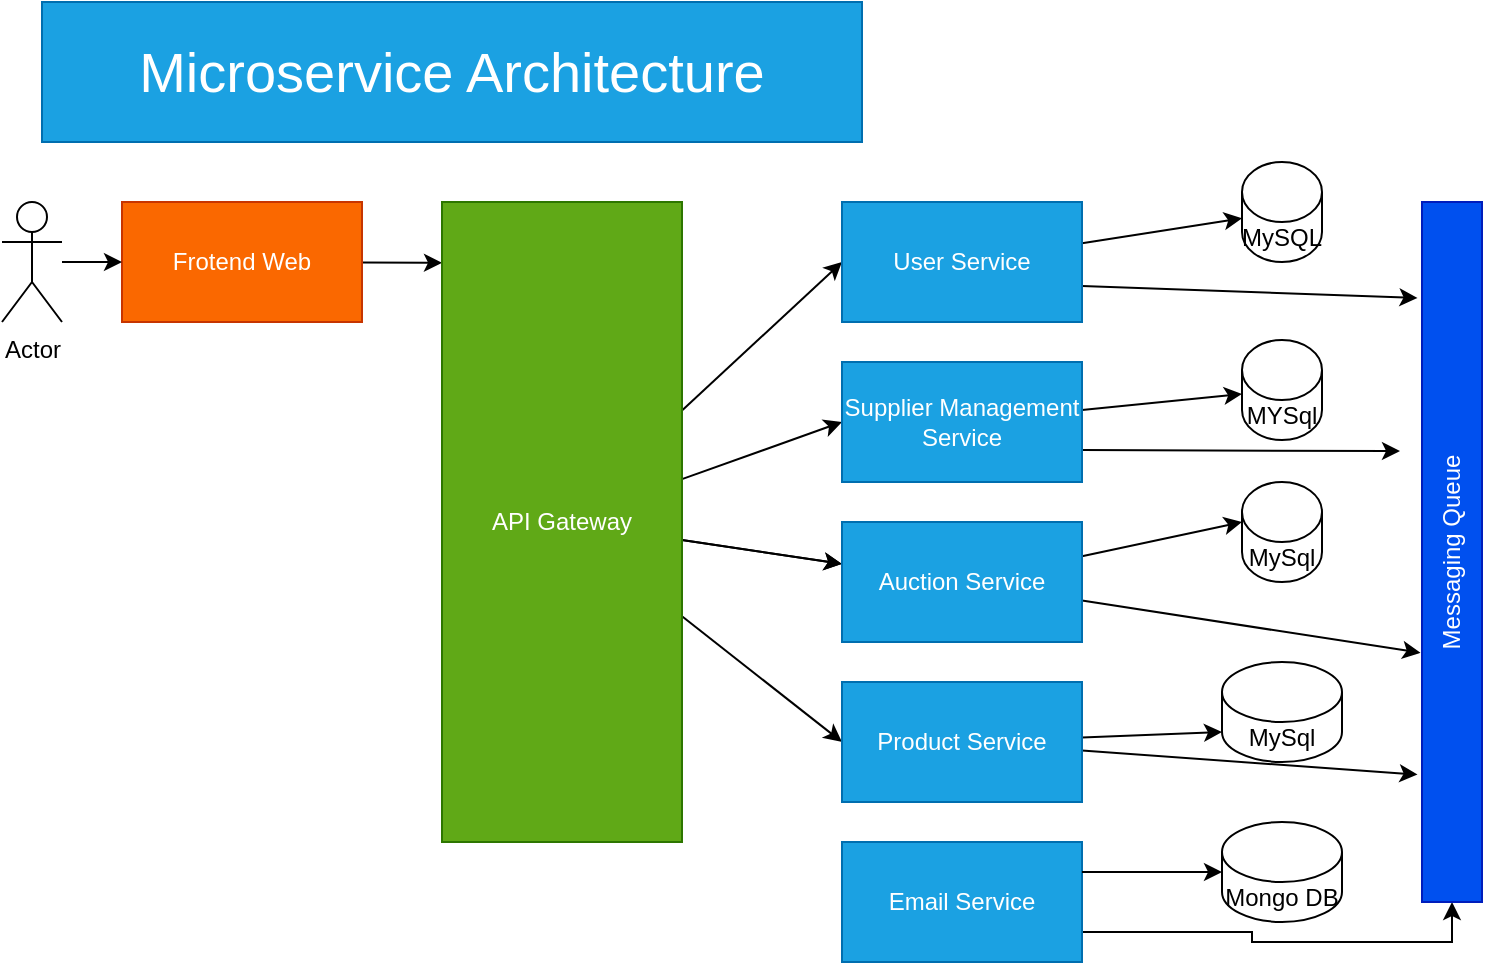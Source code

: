 <mxfile version="13.9.7" type="github" pages="6"><diagram id="HZV57J_yAa1232f1eIMA" name="Page-3"><mxGraphModel dx="1422" dy="697" grid="1" gridSize="10" guides="1" tooltips="1" connect="1" arrows="1" fold="1" page="1" pageScale="1" pageWidth="827" pageHeight="1169" math="0" shadow="0"><root><mxCell id="Q-688IIg1BusJP8fBo3H-0"/><mxCell id="Q-688IIg1BusJP8fBo3H-1" parent="Q-688IIg1BusJP8fBo3H-0"/><mxCell id="Q-688IIg1BusJP8fBo3H-20" style="edgeStyle=none;rounded=0;orthogonalLoop=1;jettySize=auto;html=1;entryX=0;entryY=0.095;entryDx=0;entryDy=0;entryPerimeter=0;" parent="Q-688IIg1BusJP8fBo3H-1" source="Q-688IIg1BusJP8fBo3H-16" target="Q-688IIg1BusJP8fBo3H-19" edge="1"><mxGeometry relative="1" as="geometry"/></mxCell><mxCell id="Q-688IIg1BusJP8fBo3H-16" value="Frotend Web" style="rounded=0;whiteSpace=wrap;html=1;align=center;fillColor=#fa6800;strokeColor=#C73500;fontColor=#ffffff;" parent="Q-688IIg1BusJP8fBo3H-1" vertex="1"><mxGeometry x="80" y="120" width="120" height="60" as="geometry"/></mxCell><mxCell id="Q-688IIg1BusJP8fBo3H-18" value="" style="edgeStyle=none;rounded=0;orthogonalLoop=1;jettySize=auto;html=1;" parent="Q-688IIg1BusJP8fBo3H-1" source="Q-688IIg1BusJP8fBo3H-17" target="Q-688IIg1BusJP8fBo3H-16" edge="1"><mxGeometry relative="1" as="geometry"/></mxCell><mxCell id="Q-688IIg1BusJP8fBo3H-17" value="Actor" style="shape=umlActor;verticalLabelPosition=bottom;verticalAlign=top;html=1;outlineConnect=0;align=center;" parent="Q-688IIg1BusJP8fBo3H-1" vertex="1"><mxGeometry x="20" y="120" width="30" height="60" as="geometry"/></mxCell><mxCell id="Q-688IIg1BusJP8fBo3H-42" style="edgeStyle=none;rounded=0;orthogonalLoop=1;jettySize=auto;html=1;entryX=0;entryY=0.5;entryDx=0;entryDy=0;" parent="Q-688IIg1BusJP8fBo3H-1" source="Q-688IIg1BusJP8fBo3H-19" target="Q-688IIg1BusJP8fBo3H-21" edge="1"><mxGeometry relative="1" as="geometry"/></mxCell><mxCell id="Q-688IIg1BusJP8fBo3H-43" style="edgeStyle=none;rounded=0;orthogonalLoop=1;jettySize=auto;html=1;entryX=0;entryY=0.5;entryDx=0;entryDy=0;" parent="Q-688IIg1BusJP8fBo3H-1" source="Q-688IIg1BusJP8fBo3H-19" target="Q-688IIg1BusJP8fBo3H-22" edge="1"><mxGeometry relative="1" as="geometry"/></mxCell><mxCell id="Q-688IIg1BusJP8fBo3H-44" style="edgeStyle=none;rounded=0;orthogonalLoop=1;jettySize=auto;html=1;" parent="Q-688IIg1BusJP8fBo3H-1" source="Q-688IIg1BusJP8fBo3H-19" target="Q-688IIg1BusJP8fBo3H-23" edge="1"><mxGeometry relative="1" as="geometry"/></mxCell><mxCell id="Q-688IIg1BusJP8fBo3H-45" value="" style="edgeStyle=none;rounded=0;orthogonalLoop=1;jettySize=auto;html=1;" parent="Q-688IIg1BusJP8fBo3H-1" source="Q-688IIg1BusJP8fBo3H-19" target="Q-688IIg1BusJP8fBo3H-23" edge="1"><mxGeometry relative="1" as="geometry"/></mxCell><mxCell id="Q-688IIg1BusJP8fBo3H-46" style="edgeStyle=none;rounded=0;orthogonalLoop=1;jettySize=auto;html=1;entryX=0;entryY=0.5;entryDx=0;entryDy=0;" parent="Q-688IIg1BusJP8fBo3H-1" source="Q-688IIg1BusJP8fBo3H-19" target="Q-688IIg1BusJP8fBo3H-24" edge="1"><mxGeometry relative="1" as="geometry"/></mxCell><mxCell id="Q-688IIg1BusJP8fBo3H-19" value="API Gateway" style="rounded=0;whiteSpace=wrap;html=1;align=center;fillColor=#60a917;strokeColor=#2D7600;fontColor=#ffffff;" parent="Q-688IIg1BusJP8fBo3H-1" vertex="1"><mxGeometry x="240" y="120" width="120" height="320" as="geometry"/></mxCell><mxCell id="Q-688IIg1BusJP8fBo3H-33" style="edgeStyle=none;rounded=0;orthogonalLoop=1;jettySize=auto;html=1;entryX=-0.075;entryY=0.137;entryDx=0;entryDy=0;entryPerimeter=0;" parent="Q-688IIg1BusJP8fBo3H-1" target="Q-688IIg1BusJP8fBo3H-32" edge="1"><mxGeometry relative="1" as="geometry"><mxPoint x="560" y="162" as="sourcePoint"/></mxGeometry></mxCell><mxCell id="Q-688IIg1BusJP8fBo3H-35" style="edgeStyle=none;rounded=0;orthogonalLoop=1;jettySize=auto;html=1;" parent="Q-688IIg1BusJP8fBo3H-1" source="Q-688IIg1BusJP8fBo3H-21" target="Q-688IIg1BusJP8fBo3H-26" edge="1"><mxGeometry relative="1" as="geometry"/></mxCell><mxCell id="Q-688IIg1BusJP8fBo3H-21" value="User Service" style="rounded=0;whiteSpace=wrap;html=1;align=center;fillColor=#1ba1e2;strokeColor=#006EAF;fontColor=#ffffff;" parent="Q-688IIg1BusJP8fBo3H-1" vertex="1"><mxGeometry x="440" y="120" width="120" height="60" as="geometry"/></mxCell><mxCell id="Q-688IIg1BusJP8fBo3H-34" style="edgeStyle=none;rounded=0;orthogonalLoop=1;jettySize=auto;html=1;entryX=-0.025;entryY=0.405;entryDx=0;entryDy=0;entryPerimeter=0;exitX=1;exitY=0.75;exitDx=0;exitDy=0;" parent="Q-688IIg1BusJP8fBo3H-1" edge="1"><mxGeometry relative="1" as="geometry"><mxPoint x="560" y="244" as="sourcePoint"/><mxPoint x="719" y="244.55" as="targetPoint"/></mxGeometry></mxCell><mxCell id="Q-688IIg1BusJP8fBo3H-36" style="edgeStyle=none;rounded=0;orthogonalLoop=1;jettySize=auto;html=1;" parent="Q-688IIg1BusJP8fBo3H-1" source="Q-688IIg1BusJP8fBo3H-22" target="Q-688IIg1BusJP8fBo3H-28" edge="1"><mxGeometry relative="1" as="geometry"/></mxCell><mxCell id="Q-688IIg1BusJP8fBo3H-22" value="Supplier Management Service" style="rounded=0;whiteSpace=wrap;html=1;align=center;fillColor=#1ba1e2;strokeColor=#006EAF;fontColor=#ffffff;" parent="Q-688IIg1BusJP8fBo3H-1" vertex="1"><mxGeometry x="440" y="200" width="120" height="60" as="geometry"/></mxCell><mxCell id="Q-688IIg1BusJP8fBo3H-37" style="edgeStyle=none;rounded=0;orthogonalLoop=1;jettySize=auto;html=1;entryX=0;entryY=0;entryDx=0;entryDy=20;entryPerimeter=0;" parent="Q-688IIg1BusJP8fBo3H-1" source="Q-688IIg1BusJP8fBo3H-23" target="Q-688IIg1BusJP8fBo3H-29" edge="1"><mxGeometry relative="1" as="geometry"/></mxCell><mxCell id="Q-688IIg1BusJP8fBo3H-38" style="edgeStyle=none;rounded=0;orthogonalLoop=1;jettySize=auto;html=1;entryX=-0.025;entryY=0.644;entryDx=0;entryDy=0;entryPerimeter=0;" parent="Q-688IIg1BusJP8fBo3H-1" source="Q-688IIg1BusJP8fBo3H-23" target="Q-688IIg1BusJP8fBo3H-32" edge="1"><mxGeometry relative="1" as="geometry"/></mxCell><mxCell id="Q-688IIg1BusJP8fBo3H-23" value="Auction Service" style="rounded=0;whiteSpace=wrap;html=1;align=center;fillColor=#1ba1e2;strokeColor=#006EAF;fontColor=#ffffff;" parent="Q-688IIg1BusJP8fBo3H-1" vertex="1"><mxGeometry x="440" y="280" width="120" height="60" as="geometry"/></mxCell><mxCell id="Q-688IIg1BusJP8fBo3H-39" style="edgeStyle=none;rounded=0;orthogonalLoop=1;jettySize=auto;html=1;entryX=0;entryY=1;entryDx=0;entryDy=-15;entryPerimeter=0;" parent="Q-688IIg1BusJP8fBo3H-1" source="Q-688IIg1BusJP8fBo3H-24" target="Q-688IIg1BusJP8fBo3H-31" edge="1"><mxGeometry relative="1" as="geometry"/></mxCell><mxCell id="Q-688IIg1BusJP8fBo3H-41" style="edgeStyle=none;rounded=0;orthogonalLoop=1;jettySize=auto;html=1;entryX=-0.075;entryY=0.818;entryDx=0;entryDy=0;entryPerimeter=0;" parent="Q-688IIg1BusJP8fBo3H-1" source="Q-688IIg1BusJP8fBo3H-24" target="Q-688IIg1BusJP8fBo3H-32" edge="1"><mxGeometry relative="1" as="geometry"/></mxCell><mxCell id="Q-688IIg1BusJP8fBo3H-24" value="Product Service" style="rounded=0;whiteSpace=wrap;html=1;align=center;fillColor=#1ba1e2;strokeColor=#006EAF;fontColor=#ffffff;" parent="Q-688IIg1BusJP8fBo3H-1" vertex="1"><mxGeometry x="440" y="360" width="120" height="60" as="geometry"/></mxCell><mxCell id="Q-688IIg1BusJP8fBo3H-26" value="MySQL" style="shape=cylinder3;whiteSpace=wrap;html=1;boundedLbl=1;backgroundOutline=1;size=15;align=center;" parent="Q-688IIg1BusJP8fBo3H-1" vertex="1"><mxGeometry x="640" y="100" width="40" height="50" as="geometry"/></mxCell><mxCell id="Q-688IIg1BusJP8fBo3H-28" value="MYSql" style="shape=cylinder3;whiteSpace=wrap;html=1;boundedLbl=1;backgroundOutline=1;size=15;align=center;" parent="Q-688IIg1BusJP8fBo3H-1" vertex="1"><mxGeometry x="640" y="189" width="40" height="50" as="geometry"/></mxCell><mxCell id="Q-688IIg1BusJP8fBo3H-29" value="MySql" style="shape=cylinder3;whiteSpace=wrap;html=1;boundedLbl=1;backgroundOutline=1;size=15;align=center;" parent="Q-688IIg1BusJP8fBo3H-1" vertex="1"><mxGeometry x="640" y="260" width="40" height="50" as="geometry"/></mxCell><mxCell id="Q-688IIg1BusJP8fBo3H-31" value="MySql" style="shape=cylinder3;whiteSpace=wrap;html=1;boundedLbl=1;backgroundOutline=1;size=15;align=center;" parent="Q-688IIg1BusJP8fBo3H-1" vertex="1"><mxGeometry x="630" y="350" width="60" height="50" as="geometry"/></mxCell><mxCell id="MQtVHSMrQKRPVEG_EtzC-4" style="edgeStyle=orthogonalEdgeStyle;rounded=0;orthogonalLoop=1;jettySize=auto;html=1;entryX=1;entryY=0.75;entryDx=0;entryDy=0;startArrow=classic;startFill=1;endArrow=none;endFill=0;fontSize=25;exitX=0.5;exitY=1;exitDx=0;exitDy=0;" parent="Q-688IIg1BusJP8fBo3H-1" source="Q-688IIg1BusJP8fBo3H-32" target="MQtVHSMrQKRPVEG_EtzC-0" edge="1"><mxGeometry relative="1" as="geometry"/></mxCell><mxCell id="Q-688IIg1BusJP8fBo3H-32" value="Messaging Queue" style="rounded=0;whiteSpace=wrap;html=1;align=center;horizontal=0;fillColor=#0050ef;strokeColor=#001DBC;fontColor=#ffffff;" parent="Q-688IIg1BusJP8fBo3H-1" vertex="1"><mxGeometry x="730" y="120" width="30" height="350" as="geometry"/></mxCell><mxCell id="MQtVHSMrQKRPVEG_EtzC-0" value="Email Service" style="rounded=0;whiteSpace=wrap;html=1;align=center;fillColor=#1ba1e2;strokeColor=#006EAF;fontColor=#ffffff;" parent="Q-688IIg1BusJP8fBo3H-1" vertex="1"><mxGeometry x="440" y="440" width="120" height="60" as="geometry"/></mxCell><mxCell id="MQtVHSMrQKRPVEG_EtzC-3" style="edgeStyle=none;rounded=0;orthogonalLoop=1;jettySize=auto;html=1;entryX=1;entryY=0.25;entryDx=0;entryDy=0;startArrow=classic;startFill=1;endArrow=none;endFill=0;fontSize=25;" parent="Q-688IIg1BusJP8fBo3H-1" source="MQtVHSMrQKRPVEG_EtzC-1" target="MQtVHSMrQKRPVEG_EtzC-0" edge="1"><mxGeometry relative="1" as="geometry"/></mxCell><mxCell id="MQtVHSMrQKRPVEG_EtzC-1" value="Mongo DB" style="shape=cylinder3;whiteSpace=wrap;html=1;boundedLbl=1;backgroundOutline=1;size=15;align=center;" parent="Q-688IIg1BusJP8fBo3H-1" vertex="1"><mxGeometry x="630" y="430" width="60" height="50" as="geometry"/></mxCell><mxCell id="1oD9sm0cHXpKUtpNSB6p-0" value="Microservice Architecture" style="text;html=1;strokeColor=#006EAF;fillColor=#1ba1e2;align=center;verticalAlign=middle;whiteSpace=wrap;rounded=0;fontSize=28;fontColor=#ffffff;" parent="Q-688IIg1BusJP8fBo3H-1" vertex="1"><mxGeometry x="40" y="20" width="410" height="70" as="geometry"/></mxCell></root></mxGraphModel></diagram><diagram id="6zan1QSA2abHSpacpQEF" name="Page-4"><mxGraphModel dx="1422" dy="697" grid="1" gridSize="10" guides="1" tooltips="1" connect="1" arrows="1" fold="1" page="1" pageScale="1" pageWidth="827" pageHeight="1169" math="0" shadow="0"><root><mxCell id="_0hv1rmrpEknVZgkSNdL-0"/><mxCell id="_0hv1rmrpEknVZgkSNdL-1" parent="_0hv1rmrpEknVZgkSNdL-0"/><mxCell id="_0hv1rmrpEknVZgkSNdL-2" value="" style="rounded=0;whiteSpace=wrap;html=1;align=center;" vertex="1" parent="_0hv1rmrpEknVZgkSNdL-1"><mxGeometry x="80" y="525" width="730" height="605" as="geometry"/></mxCell><mxCell id="_0hv1rmrpEknVZgkSNdL-3" value="Supplier Service" style="text;html=1;strokeColor=#006EAF;fillColor=#1ba1e2;align=center;verticalAlign=middle;whiteSpace=wrap;rounded=0;fontSize=25;fontColor=#ffffff;" vertex="1" parent="_0hv1rmrpEknVZgkSNdL-1"><mxGeometry x="80" y="490" width="190" height="30" as="geometry"/></mxCell><mxCell id="_0hv1rmrpEknVZgkSNdL-4" value="Rest API" style="rounded=0;whiteSpace=wrap;html=1;align=center;fillColor=#60a917;strokeColor=#2D7600;fontColor=#ffffff;" vertex="1" parent="_0hv1rmrpEknVZgkSNdL-1"><mxGeometry x="100" y="555" width="630" height="60" as="geometry"/></mxCell><mxCell id="_0hv1rmrpEknVZgkSNdL-5" value="Data Model" style="rounded=1;whiteSpace=wrap;html=1;align=center;fillColor=#e3c800;strokeColor=#B09500;fontColor=#ffffff;verticalAlign=top;fontSize=17;" vertex="1" parent="_0hv1rmrpEknVZgkSNdL-1"><mxGeometry x="100" y="640" width="290" height="350" as="geometry"/></mxCell><mxCell id="_0hv1rmrpEknVZgkSNdL-6" value="Supplier" style="rounded=0;whiteSpace=wrap;html=1;align=center;fillColor=#d5e8d4;strokeColor=#82b366;" vertex="1" parent="_0hv1rmrpEknVZgkSNdL-1"><mxGeometry x="120" y="680" width="120" height="60" as="geometry"/></mxCell><mxCell id="_0hv1rmrpEknVZgkSNdL-7" value="Address" style="rounded=0;whiteSpace=wrap;html=1;align=center;fillColor=#d5e8d4;strokeColor=#82b366;" vertex="1" parent="_0hv1rmrpEknVZgkSNdL-1"><mxGeometry x="260" y="680" width="120" height="60" as="geometry"/></mxCell><mxCell id="_0hv1rmrpEknVZgkSNdL-8" value="User" style="rounded=0;whiteSpace=wrap;html=1;align=center;fillColor=#d5e8d4;strokeColor=#82b366;" vertex="1" parent="_0hv1rmrpEknVZgkSNdL-1"><mxGeometry x="120" y="750" width="120" height="60" as="geometry"/></mxCell><mxCell id="_0hv1rmrpEknVZgkSNdL-9" value="Contact Info" style="rounded=0;whiteSpace=wrap;html=1;align=center;fillColor=#d5e8d4;strokeColor=#82b366;" vertex="1" parent="_0hv1rmrpEknVZgkSNdL-1"><mxGeometry x="260" y="750" width="120" height="60" as="geometry"/></mxCell><mxCell id="_0hv1rmrpEknVZgkSNdL-13" value="Services" style="rounded=0;whiteSpace=wrap;html=1;fontSize=17;align=center;strokeColor=#B09500;fontColor=#ffffff;fillColor=#E3C800;verticalAlign=top;" vertex="1" parent="_0hv1rmrpEknVZgkSNdL-1"><mxGeometry x="400" y="640" width="300" height="170" as="geometry"/></mxCell><mxCell id="_0hv1rmrpEknVZgkSNdL-14" value="Supplier Service" style="rounded=0;whiteSpace=wrap;html=1;fontSize=17;align=center;fillColor=#1ba1e2;strokeColor=#006EAF;fontColor=#ffffff;" vertex="1" parent="_0hv1rmrpEknVZgkSNdL-1"><mxGeometry x="410" y="670" width="120" height="60" as="geometry"/></mxCell><mxCell id="_0hv1rmrpEknVZgkSNdL-16" value="Supplier Approval Service" style="rounded=0;whiteSpace=wrap;html=1;fontSize=17;align=center;fillColor=#1ba1e2;strokeColor=#006EAF;fontColor=#ffffff;" vertex="1" parent="_0hv1rmrpEknVZgkSNdL-1"><mxGeometry x="550" y="670" width="120" height="60" as="geometry"/></mxCell><mxCell id="_0hv1rmrpEknVZgkSNdL-17" value="" style="edgeStyle=none;rounded=0;orthogonalLoop=1;jettySize=auto;html=1;fontSize=17;" edge="1" parent="_0hv1rmrpEknVZgkSNdL-1" source="_0hv1rmrpEknVZgkSNdL-18" target="_0hv1rmrpEknVZgkSNdL-23"><mxGeometry relative="1" as="geometry"/></mxCell><mxCell id="_0hv1rmrpEknVZgkSNdL-18" value="Repository" style="rounded=0;whiteSpace=wrap;html=1;fontSize=17;align=center;strokeColor=#B09500;fontColor=#ffffff;fillColor=#E3C800;verticalAlign=top;" vertex="1" parent="_0hv1rmrpEknVZgkSNdL-1"><mxGeometry x="400" y="830" width="300" height="200" as="geometry"/></mxCell><mxCell id="_0hv1rmrpEknVZgkSNdL-19" value="Supplier Repository" style="rounded=0;whiteSpace=wrap;html=1;align=center;fillColor=#6a00ff;strokeColor=#3700CC;fontColor=#ffffff;" vertex="1" parent="_0hv1rmrpEknVZgkSNdL-1"><mxGeometry x="420" y="860" width="125" height="50" as="geometry"/></mxCell><mxCell id="_0hv1rmrpEknVZgkSNdL-20" value="AddressRepository" style="rounded=0;whiteSpace=wrap;html=1;align=center;fillColor=#6a00ff;strokeColor=#3700CC;fontColor=#ffffff;" vertex="1" parent="_0hv1rmrpEknVZgkSNdL-1"><mxGeometry x="560" y="860" width="110" height="50" as="geometry"/></mxCell><mxCell id="_0hv1rmrpEknVZgkSNdL-21" value="ContancInfoRepository" style="rounded=0;whiteSpace=wrap;html=1;align=center;fillColor=#6a00ff;strokeColor=#3700CC;fontColor=#ffffff;" vertex="1" parent="_0hv1rmrpEknVZgkSNdL-1"><mxGeometry x="420" y="915" width="125" height="50" as="geometry"/></mxCell><mxCell id="_0hv1rmrpEknVZgkSNdL-22" value="Product Repository" style="rounded=0;whiteSpace=wrap;html=1;align=center;fillColor=#6a00ff;strokeColor=#3700CC;fontColor=#ffffff;" vertex="1" parent="_0hv1rmrpEknVZgkSNdL-1"><mxGeometry x="560" y="915" width="110" height="50" as="geometry"/></mxCell><mxCell id="_0hv1rmrpEknVZgkSNdL-23" value="" style="shape=cylinder3;whiteSpace=wrap;html=1;boundedLbl=1;backgroundOutline=1;size=15;fillColor=#E3C800;fontSize=17;align=center;" vertex="1" parent="_0hv1rmrpEknVZgkSNdL-1"><mxGeometry x="730" y="980" width="60" height="80" as="geometry"/></mxCell><mxCell id="_0hv1rmrpEknVZgkSNdL-24" value="" style="edgeStyle=none;rounded=0;orthogonalLoop=1;jettySize=auto;html=1;fontSize=17;entryX=0.997;entryY=0.303;entryDx=0;entryDy=0;entryPerimeter=0;startArrow=classic;startFill=1;endArrow=none;endFill=0;" edge="1" parent="_0hv1rmrpEknVZgkSNdL-1" source="_0hv1rmrpEknVZgkSNdL-25" target="_0hv1rmrpEknVZgkSNdL-13"><mxGeometry relative="1" as="geometry"/></mxCell><mxCell id="_0hv1rmrpEknVZgkSNdL-25" value="Messaging Queue" style="rounded=0;whiteSpace=wrap;html=1;fillColor=#0050ef;fontSize=17;align=center;strokeColor=#001DBC;fontColor=#ffffff;horizontal=0;" vertex="1" parent="_0hv1rmrpEknVZgkSNdL-1"><mxGeometry x="720" y="640" width="70" height="120" as="geometry"/></mxCell><mxCell id="W2ADCLwKwMoku4fh4jMz-1" value="Supplier Product" style="rounded=0;whiteSpace=wrap;html=1;align=center;fillColor=#d5e8d4;strokeColor=#82b366;" vertex="1" parent="_0hv1rmrpEknVZgkSNdL-1"><mxGeometry x="120" y="820" width="120" height="60" as="geometry"/></mxCell><mxCell id="W2ADCLwKwMoku4fh4jMz-2" value="Product Category" style="rounded=0;whiteSpace=wrap;html=1;align=center;fillColor=#d5e8d4;strokeColor=#82b366;" vertex="1" parent="_0hv1rmrpEknVZgkSNdL-1"><mxGeometry x="260" y="820" width="120" height="60" as="geometry"/></mxCell><mxCell id="W2ADCLwKwMoku4fh4jMz-3" value="Product Category Reposity" style="rounded=0;whiteSpace=wrap;html=1;align=center;fillColor=#6a00ff;strokeColor=#3700CC;fontColor=#ffffff;" vertex="1" parent="_0hv1rmrpEknVZgkSNdL-1"><mxGeometry x="420" y="969" width="250" height="50" as="geometry"/></mxCell><mxCell id="W2ADCLwKwMoku4fh4jMz-5" value="Product Service" style="rounded=0;whiteSpace=wrap;html=1;fontSize=17;align=center;fillColor=#1ba1e2;strokeColor=#006EAF;fontColor=#ffffff;" vertex="1" parent="_0hv1rmrpEknVZgkSNdL-1"><mxGeometry x="410" y="740" width="120" height="60" as="geometry"/></mxCell><mxCell id="W2ADCLwKwMoku4fh4jMz-7" value="QueueReader" style="rounded=0;whiteSpace=wrap;html=1;fontSize=17;align=center;fillColor=#1ba1e2;strokeColor=#006EAF;fontColor=#ffffff;" vertex="1" parent="_0hv1rmrpEknVZgkSNdL-1"><mxGeometry x="550" y="740" width="120" height="60" as="geometry"/></mxCell><mxCell id="W2ADCLwKwMoku4fh4jMz-12" style="edgeStyle=orthogonalEdgeStyle;rounded=0;orthogonalLoop=1;jettySize=auto;html=1;startArrow=none;startFill=0;endArrow=classic;endFill=1;fontSize=25;" edge="1" parent="_0hv1rmrpEknVZgkSNdL-1" source="W2ADCLwKwMoku4fh4jMz-8" target="_0hv1rmrpEknVZgkSNdL-25"><mxGeometry relative="1" as="geometry"/></mxCell><mxCell id="W2ADCLwKwMoku4fh4jMz-8" value="Event Listener" style="rounded=0;whiteSpace=wrap;html=1;fillColor=#0050ef;fontSize=17;align=center;strokeColor=#001DBC;fontColor=#ffffff;horizontal=0;" vertex="1" parent="_0hv1rmrpEknVZgkSNdL-1"><mxGeometry x="720" y="780" width="70" height="120" as="geometry"/></mxCell><mxCell id="W2ADCLwKwMoku4fh4jMz-11" value="" style="edgeStyle=none;rounded=0;orthogonalLoop=1;jettySize=auto;html=1;fontSize=17;entryX=0.997;entryY=0.303;entryDx=0;entryDy=0;entryPerimeter=0;startArrow=classic;startFill=1;endArrow=none;endFill=0;" edge="1" parent="_0hv1rmrpEknVZgkSNdL-1"><mxGeometry relative="1" as="geometry"><mxPoint x="728" y="775.684" as="sourcePoint"/><mxPoint x="707.1" y="772.51" as="targetPoint"/></mxGeometry></mxCell></root></mxGraphModel></diagram><diagram id="rtsOL7RRHNZ1SD2WleLf" name="Page-5"><mxGraphModel dx="1422" dy="697" grid="1" gridSize="10" guides="1" tooltips="1" connect="1" arrows="1" fold="1" page="1" pageScale="1" pageWidth="827" pageHeight="1169" math="0" shadow="0"><root><mxCell id="X9A88fFUqR8OJG__V8-Y-0"/><mxCell id="X9A88fFUqR8OJG__V8-Y-1" parent="X9A88fFUqR8OJG__V8-Y-0"/><mxCell id="X9A88fFUqR8OJG__V8-Y-2" value="" style="rounded=0;whiteSpace=wrap;html=1;align=center;" vertex="1" parent="X9A88fFUqR8OJG__V8-Y-1"><mxGeometry x="80" y="525" width="730" height="605" as="geometry"/></mxCell><mxCell id="X9A88fFUqR8OJG__V8-Y-3" value="Auction Service" style="text;html=1;strokeColor=#006EAF;fillColor=#1ba1e2;align=center;verticalAlign=middle;whiteSpace=wrap;rounded=0;fontSize=25;fontColor=#ffffff;" vertex="1" parent="X9A88fFUqR8OJG__V8-Y-1"><mxGeometry x="80" y="490" width="190" height="30" as="geometry"/></mxCell><mxCell id="X9A88fFUqR8OJG__V8-Y-4" value="Rest API" style="rounded=0;whiteSpace=wrap;html=1;align=center;fillColor=#60a917;strokeColor=#2D7600;fontColor=#ffffff;" vertex="1" parent="X9A88fFUqR8OJG__V8-Y-1"><mxGeometry x="100" y="555" width="630" height="60" as="geometry"/></mxCell><mxCell id="X9A88fFUqR8OJG__V8-Y-5" value="Data Model" style="rounded=1;whiteSpace=wrap;html=1;align=center;fillColor=#e3c800;strokeColor=#B09500;fontColor=#ffffff;verticalAlign=top;fontSize=17;" vertex="1" parent="X9A88fFUqR8OJG__V8-Y-1"><mxGeometry x="100" y="620" width="290" height="480" as="geometry"/></mxCell><mxCell id="X9A88fFUqR8OJG__V8-Y-6" value="Auction" style="rounded=0;whiteSpace=wrap;html=1;align=center;fillColor=#d5e8d4;strokeColor=#82b366;" vertex="1" parent="X9A88fFUqR8OJG__V8-Y-1"><mxGeometry x="120" y="680" width="120" height="60" as="geometry"/></mxCell><mxCell id="X9A88fFUqR8OJG__V8-Y-7" value="Auction Item" style="rounded=0;whiteSpace=wrap;html=1;align=center;fillColor=#d5e8d4;strokeColor=#82b366;" vertex="1" parent="X9A88fFUqR8OJG__V8-Y-1"><mxGeometry x="260" y="680" width="120" height="60" as="geometry"/></mxCell><mxCell id="X9A88fFUqR8OJG__V8-Y-8" value="Auction Suppliers" style="rounded=0;whiteSpace=wrap;html=1;align=center;fillColor=#d5e8d4;strokeColor=#82b366;" vertex="1" parent="X9A88fFUqR8OJG__V8-Y-1"><mxGeometry x="120" y="750" width="120" height="60" as="geometry"/></mxCell><mxCell id="X9A88fFUqR8OJG__V8-Y-9" value="Auction Buyers" style="rounded=0;whiteSpace=wrap;html=1;align=center;fillColor=#d5e8d4;strokeColor=#82b366;" vertex="1" parent="X9A88fFUqR8OJG__V8-Y-1"><mxGeometry x="260" y="750" width="120" height="60" as="geometry"/></mxCell><mxCell id="X9A88fFUqR8OJG__V8-Y-10" value="Services" style="rounded=0;whiteSpace=wrap;html=1;fontSize=17;align=center;strokeColor=#B09500;fontColor=#ffffff;fillColor=#E3C800;verticalAlign=top;" vertex="1" parent="X9A88fFUqR8OJG__V8-Y-1"><mxGeometry x="400" y="620" width="300" height="220" as="geometry"/></mxCell><mxCell id="X9A88fFUqR8OJG__V8-Y-11" value="Auction Service" style="rounded=0;whiteSpace=wrap;html=1;fontSize=17;align=center;fillColor=#1ba1e2;strokeColor=#006EAF;fontColor=#ffffff;" vertex="1" parent="X9A88fFUqR8OJG__V8-Y-1"><mxGeometry x="410" y="647" width="120" height="60" as="geometry"/></mxCell><mxCell id="X9A88fFUqR8OJG__V8-Y-12" value="Bidding&amp;nbsp; Service" style="rounded=0;whiteSpace=wrap;html=1;fontSize=17;align=center;fillColor=#1ba1e2;strokeColor=#006EAF;fontColor=#ffffff;" vertex="1" parent="X9A88fFUqR8OJG__V8-Y-1"><mxGeometry x="550" y="647" width="120" height="60" as="geometry"/></mxCell><mxCell id="X9A88fFUqR8OJG__V8-Y-13" value="" style="edgeStyle=none;rounded=0;orthogonalLoop=1;jettySize=auto;html=1;fontSize=17;" edge="1" parent="X9A88fFUqR8OJG__V8-Y-1" source="X9A88fFUqR8OJG__V8-Y-14" target="X9A88fFUqR8OJG__V8-Y-19"><mxGeometry relative="1" as="geometry"/></mxCell><mxCell id="X9A88fFUqR8OJG__V8-Y-14" value="Repository" style="rounded=0;whiteSpace=wrap;html=1;fontSize=17;align=center;strokeColor=#B09500;fontColor=#ffffff;fillColor=#E3C800;verticalAlign=top;" vertex="1" parent="X9A88fFUqR8OJG__V8-Y-1"><mxGeometry x="400" y="854" width="300" height="250" as="geometry"/></mxCell><mxCell id="X9A88fFUqR8OJG__V8-Y-15" value="Auction Repository" style="rounded=0;whiteSpace=wrap;html=1;align=center;fillColor=#6a00ff;strokeColor=#3700CC;fontColor=#ffffff;" vertex="1" parent="X9A88fFUqR8OJG__V8-Y-1"><mxGeometry x="420" y="884" width="125" height="50" as="geometry"/></mxCell><mxCell id="X9A88fFUqR8OJG__V8-Y-16" value="Auction Item Repository" style="rounded=0;whiteSpace=wrap;html=1;align=center;fillColor=#6a00ff;strokeColor=#3700CC;fontColor=#ffffff;" vertex="1" parent="X9A88fFUqR8OJG__V8-Y-1"><mxGeometry x="560" y="884" width="110" height="50" as="geometry"/></mxCell><mxCell id="X9A88fFUqR8OJG__V8-Y-17" value="Auction Supplier Repository" style="rounded=0;whiteSpace=wrap;html=1;align=center;fillColor=#6a00ff;strokeColor=#3700CC;fontColor=#ffffff;" vertex="1" parent="X9A88fFUqR8OJG__V8-Y-1"><mxGeometry x="420" y="939" width="125" height="50" as="geometry"/></mxCell><mxCell id="X9A88fFUqR8OJG__V8-Y-18" value="Auction Buyer Repository" style="rounded=0;whiteSpace=wrap;html=1;align=center;fillColor=#6a00ff;strokeColor=#3700CC;fontColor=#ffffff;" vertex="1" parent="X9A88fFUqR8OJG__V8-Y-1"><mxGeometry x="560" y="939" width="110" height="50" as="geometry"/></mxCell><mxCell id="X9A88fFUqR8OJG__V8-Y-19" value="" style="shape=cylinder3;whiteSpace=wrap;html=1;boundedLbl=1;backgroundOutline=1;size=15;fillColor=#E3C800;fontSize=17;align=center;" vertex="1" parent="X9A88fFUqR8OJG__V8-Y-1"><mxGeometry x="730" y="1020" width="60" height="80" as="geometry"/></mxCell><mxCell id="X9A88fFUqR8OJG__V8-Y-20" value="" style="edgeStyle=none;rounded=0;orthogonalLoop=1;jettySize=auto;html=1;fontSize=17;entryX=0.997;entryY=0.303;entryDx=0;entryDy=0;entryPerimeter=0;startArrow=classic;startFill=1;endArrow=none;endFill=0;" edge="1" parent="X9A88fFUqR8OJG__V8-Y-1" source="X9A88fFUqR8OJG__V8-Y-21" target="X9A88fFUqR8OJG__V8-Y-10"><mxGeometry relative="1" as="geometry"/></mxCell><mxCell id="X9A88fFUqR8OJG__V8-Y-21" value="Messaging Queue" style="rounded=0;whiteSpace=wrap;html=1;fillColor=#0050ef;fontSize=17;align=center;strokeColor=#001DBC;fontColor=#ffffff;horizontal=0;" vertex="1" parent="X9A88fFUqR8OJG__V8-Y-1"><mxGeometry x="720" y="640" width="70" height="120" as="geometry"/></mxCell><mxCell id="X9A88fFUqR8OJG__V8-Y-22" value="Auction Types" style="rounded=0;whiteSpace=wrap;html=1;align=center;fillColor=#d5e8d4;strokeColor=#82b366;" vertex="1" parent="X9A88fFUqR8OJG__V8-Y-1"><mxGeometry x="120" y="820" width="120" height="60" as="geometry"/></mxCell><mxCell id="X9A88fFUqR8OJG__V8-Y-23" value="Bidding" style="rounded=0;whiteSpace=wrap;html=1;align=center;fillColor=#d5e8d4;strokeColor=#82b366;" vertex="1" parent="X9A88fFUqR8OJG__V8-Y-1"><mxGeometry x="260" y="820" width="120" height="60" as="geometry"/></mxCell><mxCell id="X9A88fFUqR8OJG__V8-Y-25" value="Query Service" style="rounded=0;whiteSpace=wrap;html=1;fontSize=17;align=center;fillColor=#1ba1e2;strokeColor=#006EAF;fontColor=#ffffff;" vertex="1" parent="X9A88fFUqR8OJG__V8-Y-1"><mxGeometry x="410" y="717" width="120" height="60" as="geometry"/></mxCell><mxCell id="X9A88fFUqR8OJG__V8-Y-26" value="QueueReader" style="rounded=0;whiteSpace=wrap;html=1;fontSize=17;align=center;fillColor=#1ba1e2;strokeColor=#006EAF;fontColor=#ffffff;" vertex="1" parent="X9A88fFUqR8OJG__V8-Y-1"><mxGeometry x="550" y="717" width="120" height="60" as="geometry"/></mxCell><mxCell id="X9A88fFUqR8OJG__V8-Y-27" style="edgeStyle=orthogonalEdgeStyle;rounded=0;orthogonalLoop=1;jettySize=auto;html=1;startArrow=none;startFill=0;endArrow=classic;endFill=1;fontSize=25;" edge="1" parent="X9A88fFUqR8OJG__V8-Y-1" source="X9A88fFUqR8OJG__V8-Y-28" target="X9A88fFUqR8OJG__V8-Y-21"><mxGeometry relative="1" as="geometry"/></mxCell><mxCell id="X9A88fFUqR8OJG__V8-Y-28" value="Event Listener" style="rounded=0;whiteSpace=wrap;html=1;fillColor=#0050ef;fontSize=17;align=center;strokeColor=#001DBC;fontColor=#ffffff;horizontal=0;" vertex="1" parent="X9A88fFUqR8OJG__V8-Y-1"><mxGeometry x="720" y="780" width="70" height="120" as="geometry"/></mxCell><mxCell id="X9A88fFUqR8OJG__V8-Y-29" value="" style="edgeStyle=none;rounded=0;orthogonalLoop=1;jettySize=auto;html=1;fontSize=17;entryX=0.997;entryY=0.303;entryDx=0;entryDy=0;entryPerimeter=0;startArrow=classic;startFill=1;endArrow=none;endFill=0;" edge="1" parent="X9A88fFUqR8OJG__V8-Y-1"><mxGeometry relative="1" as="geometry"><mxPoint x="728" y="775.684" as="sourcePoint"/><mxPoint x="707.1" y="772.51" as="targetPoint"/></mxGeometry></mxCell><mxCell id="X9A88fFUqR8OJG__V8-Y-30" value="Auction Types Repository" style="rounded=0;whiteSpace=wrap;html=1;align=center;fillColor=#6a00ff;strokeColor=#3700CC;fontColor=#ffffff;" vertex="1" parent="X9A88fFUqR8OJG__V8-Y-1"><mxGeometry x="420" y="994" width="125" height="50" as="geometry"/></mxCell><mxCell id="X9A88fFUqR8OJG__V8-Y-32" value="Bidding Repository" style="rounded=0;whiteSpace=wrap;html=1;align=center;fillColor=#6a00ff;strokeColor=#3700CC;fontColor=#ffffff;" vertex="1" parent="X9A88fFUqR8OJG__V8-Y-1"><mxGeometry x="560" y="994" width="110" height="50" as="geometry"/></mxCell><mxCell id="X9A88fFUqR8OJG__V8-Y-33" value="LogRepository" style="rounded=0;whiteSpace=wrap;html=1;align=center;fillColor=#6a00ff;strokeColor=#3700CC;fontColor=#ffffff;" vertex="1" parent="X9A88fFUqR8OJG__V8-Y-1"><mxGeometry x="421" y="1050" width="125" height="50" as="geometry"/></mxCell><mxCell id="X9A88fFUqR8OJG__V8-Y-34" value="&lt;font style=&quot;font-size: 12px&quot;&gt;Document Storage&lt;/font&gt;" style="shape=internalStorage;whiteSpace=wrap;html=1;backgroundOutline=1;fillColor=#6a00ff;fontSize=25;align=center;strokeColor=#3700CC;fontColor=#ffffff;" vertex="1" parent="X9A88fFUqR8OJG__V8-Y-1"><mxGeometry x="720" y="920" width="80" height="80" as="geometry"/></mxCell><mxCell id="X9A88fFUqR8OJG__V8-Y-37" value="Document&amp;nbsp;" style="rounded=0;whiteSpace=wrap;html=1;align=center;fillColor=#d5e8d4;strokeColor=#82b366;" vertex="1" parent="X9A88fFUqR8OJG__V8-Y-1"><mxGeometry x="120" y="890" width="120" height="60" as="geometry"/></mxCell><mxCell id="X9A88fFUqR8OJG__V8-Y-38" value="Document Repository" style="rounded=0;whiteSpace=wrap;html=1;align=center;fillColor=#6a00ff;strokeColor=#3700CC;fontColor=#ffffff;" vertex="1" parent="X9A88fFUqR8OJG__V8-Y-1"><mxGeometry x="560" y="1050" width="110" height="50" as="geometry"/></mxCell><mxCell id="X9A88fFUqR8OJG__V8-Y-41" value="Document Service" style="rounded=0;whiteSpace=wrap;html=1;fontSize=17;align=center;fillColor=#1ba1e2;strokeColor=#006EAF;fontColor=#ffffff;" vertex="1" parent="X9A88fFUqR8OJG__V8-Y-1"><mxGeometry x="410" y="780" width="120" height="50" as="geometry"/></mxCell></root></mxGraphModel></diagram><diagram id="-psGqxlCGdPCzRbGY8fk" name="Page-6"><mxGraphModel dx="1422" dy="697" grid="1" gridSize="10" guides="1" tooltips="1" connect="1" arrows="1" fold="1" page="1" pageScale="1" pageWidth="827" pageHeight="1169" math="0" shadow="0"><root><mxCell id="za1YF1wCpJ9eGCL6zrtY-0"/><mxCell id="za1YF1wCpJ9eGCL6zrtY-1" parent="za1YF1wCpJ9eGCL6zrtY-0"/><mxCell id="za1YF1wCpJ9eGCL6zrtY-2" value="" style="rounded=0;whiteSpace=wrap;html=1;align=center;" vertex="1" parent="za1YF1wCpJ9eGCL6zrtY-1"><mxGeometry x="80" y="525" width="730" height="605" as="geometry"/></mxCell><mxCell id="za1YF1wCpJ9eGCL6zrtY-3" value="Product Service" style="text;html=1;strokeColor=#006EAF;fillColor=#1ba1e2;align=center;verticalAlign=middle;whiteSpace=wrap;rounded=0;fontSize=25;fontColor=#ffffff;" vertex="1" parent="za1YF1wCpJ9eGCL6zrtY-1"><mxGeometry x="80" y="490" width="190" height="30" as="geometry"/></mxCell><mxCell id="za1YF1wCpJ9eGCL6zrtY-4" value="Rest API" style="rounded=0;whiteSpace=wrap;html=1;align=center;fillColor=#60a917;strokeColor=#2D7600;fontColor=#ffffff;" vertex="1" parent="za1YF1wCpJ9eGCL6zrtY-1"><mxGeometry x="100" y="555" width="630" height="60" as="geometry"/></mxCell><mxCell id="za1YF1wCpJ9eGCL6zrtY-5" value="Data Model" style="rounded=1;whiteSpace=wrap;html=1;align=center;fillColor=#e3c800;strokeColor=#B09500;fontColor=#ffffff;verticalAlign=top;fontSize=17;" vertex="1" parent="za1YF1wCpJ9eGCL6zrtY-1"><mxGeometry x="100" y="640" width="290" height="170" as="geometry"/></mxCell><mxCell id="za1YF1wCpJ9eGCL6zrtY-6" value="Product" style="rounded=0;whiteSpace=wrap;html=1;align=center;fillColor=#d5e8d4;strokeColor=#82b366;" vertex="1" parent="za1YF1wCpJ9eGCL6zrtY-1"><mxGeometry x="120" y="680" width="120" height="60" as="geometry"/></mxCell><mxCell id="za1YF1wCpJ9eGCL6zrtY-7" value="Product Category" style="rounded=0;whiteSpace=wrap;html=1;align=center;fillColor=#d5e8d4;strokeColor=#82b366;" vertex="1" parent="za1YF1wCpJ9eGCL6zrtY-1"><mxGeometry x="260" y="680" width="120" height="60" as="geometry"/></mxCell><mxCell id="za1YF1wCpJ9eGCL6zrtY-10" value="Services" style="rounded=0;whiteSpace=wrap;html=1;fontSize=17;align=center;strokeColor=#B09500;fontColor=#ffffff;fillColor=#E3C800;verticalAlign=top;" vertex="1" parent="za1YF1wCpJ9eGCL6zrtY-1"><mxGeometry x="400" y="640" width="300" height="170" as="geometry"/></mxCell><mxCell id="za1YF1wCpJ9eGCL6zrtY-11" value="Product Service" style="rounded=0;whiteSpace=wrap;html=1;fontSize=17;align=center;fillColor=#1ba1e2;strokeColor=#006EAF;fontColor=#ffffff;" vertex="1" parent="za1YF1wCpJ9eGCL6zrtY-1"><mxGeometry x="410" y="670" width="120" height="60" as="geometry"/></mxCell><mxCell id="za1YF1wCpJ9eGCL6zrtY-12" value="Product Category Service" style="rounded=0;whiteSpace=wrap;html=1;fontSize=17;align=center;fillColor=#1ba1e2;strokeColor=#006EAF;fontColor=#ffffff;" vertex="1" parent="za1YF1wCpJ9eGCL6zrtY-1"><mxGeometry x="550" y="670" width="120" height="60" as="geometry"/></mxCell><mxCell id="za1YF1wCpJ9eGCL6zrtY-13" value="" style="edgeStyle=none;rounded=0;orthogonalLoop=1;jettySize=auto;html=1;fontSize=17;" edge="1" parent="za1YF1wCpJ9eGCL6zrtY-1" source="za1YF1wCpJ9eGCL6zrtY-14" target="za1YF1wCpJ9eGCL6zrtY-19"><mxGeometry relative="1" as="geometry"/></mxCell><mxCell id="za1YF1wCpJ9eGCL6zrtY-14" value="Repository" style="rounded=0;whiteSpace=wrap;html=1;fontSize=17;align=center;strokeColor=#B09500;fontColor=#ffffff;fillColor=#E3C800;verticalAlign=top;" vertex="1" parent="za1YF1wCpJ9eGCL6zrtY-1"><mxGeometry x="400" y="830" width="300" height="200" as="geometry"/></mxCell><mxCell id="za1YF1wCpJ9eGCL6zrtY-18" value="Product Repository" style="rounded=0;whiteSpace=wrap;html=1;align=center;fillColor=#6a00ff;strokeColor=#3700CC;fontColor=#ffffff;" vertex="1" parent="za1YF1wCpJ9eGCL6zrtY-1"><mxGeometry x="430" y="870" width="240" height="50" as="geometry"/></mxCell><mxCell id="za1YF1wCpJ9eGCL6zrtY-19" value="" style="shape=cylinder3;whiteSpace=wrap;html=1;boundedLbl=1;backgroundOutline=1;size=15;fillColor=#E3C800;fontSize=17;align=center;" vertex="1" parent="za1YF1wCpJ9eGCL6zrtY-1"><mxGeometry x="730" y="980" width="60" height="80" as="geometry"/></mxCell><mxCell id="za1YF1wCpJ9eGCL6zrtY-20" value="" style="edgeStyle=none;rounded=0;orthogonalLoop=1;jettySize=auto;html=1;fontSize=17;entryX=0.997;entryY=0.303;entryDx=0;entryDy=0;entryPerimeter=0;startArrow=classic;startFill=1;endArrow=none;endFill=0;" edge="1" parent="za1YF1wCpJ9eGCL6zrtY-1" source="za1YF1wCpJ9eGCL6zrtY-21" target="za1YF1wCpJ9eGCL6zrtY-10"><mxGeometry relative="1" as="geometry"/></mxCell><mxCell id="za1YF1wCpJ9eGCL6zrtY-21" value="Messaging Queue" style="rounded=0;whiteSpace=wrap;html=1;fillColor=#0050ef;fontSize=17;align=center;strokeColor=#001DBC;fontColor=#ffffff;horizontal=0;" vertex="1" parent="za1YF1wCpJ9eGCL6zrtY-1"><mxGeometry x="720" y="640" width="70" height="120" as="geometry"/></mxCell><mxCell id="za1YF1wCpJ9eGCL6zrtY-24" value="Product Category Reposity" style="rounded=0;whiteSpace=wrap;html=1;align=center;fillColor=#6a00ff;strokeColor=#3700CC;fontColor=#ffffff;" vertex="1" parent="za1YF1wCpJ9eGCL6zrtY-1"><mxGeometry x="420" y="969" width="250" height="50" as="geometry"/></mxCell><mxCell id="za1YF1wCpJ9eGCL6zrtY-26" value="QueueReader" style="rounded=0;whiteSpace=wrap;html=1;fontSize=17;align=center;fillColor=#1ba1e2;strokeColor=#006EAF;fontColor=#ffffff;" vertex="1" parent="za1YF1wCpJ9eGCL6zrtY-1"><mxGeometry x="550" y="740" width="120" height="60" as="geometry"/></mxCell><mxCell id="za1YF1wCpJ9eGCL6zrtY-27" style="edgeStyle=orthogonalEdgeStyle;rounded=0;orthogonalLoop=1;jettySize=auto;html=1;startArrow=none;startFill=0;endArrow=classic;endFill=1;fontSize=25;" edge="1" parent="za1YF1wCpJ9eGCL6zrtY-1" source="za1YF1wCpJ9eGCL6zrtY-28" target="za1YF1wCpJ9eGCL6zrtY-21"><mxGeometry relative="1" as="geometry"/></mxCell><mxCell id="za1YF1wCpJ9eGCL6zrtY-28" value="Event Listener" style="rounded=0;whiteSpace=wrap;html=1;fillColor=#0050ef;fontSize=17;align=center;strokeColor=#001DBC;fontColor=#ffffff;horizontal=0;" vertex="1" parent="za1YF1wCpJ9eGCL6zrtY-1"><mxGeometry x="720" y="780" width="70" height="120" as="geometry"/></mxCell><mxCell id="za1YF1wCpJ9eGCL6zrtY-29" value="" style="edgeStyle=none;rounded=0;orthogonalLoop=1;jettySize=auto;html=1;fontSize=17;entryX=0.997;entryY=0.303;entryDx=0;entryDy=0;entryPerimeter=0;startArrow=classic;startFill=1;endArrow=none;endFill=0;" edge="1" parent="za1YF1wCpJ9eGCL6zrtY-1"><mxGeometry relative="1" as="geometry"><mxPoint x="728" y="775.684" as="sourcePoint"/><mxPoint x="707.1" y="772.51" as="targetPoint"/></mxGeometry></mxCell><mxCell id="XDnnjdUDpfGo8wzqb6kG-0" value="Event Model" style="rounded=1;whiteSpace=wrap;html=1;align=center;fillColor=#e3c800;strokeColor=#B09500;fontColor=#ffffff;verticalAlign=top;fontSize=17;" vertex="1" parent="za1YF1wCpJ9eGCL6zrtY-1"><mxGeometry x="100" y="820" width="290" height="170" as="geometry"/></mxCell><mxCell id="XDnnjdUDpfGo8wzqb6kG-1" value="&lt;span style=&quot;text-align: left&quot;&gt;- OnProduct Updated Event&lt;/span&gt;" style="rounded=0;whiteSpace=wrap;html=1;align=center;fillColor=#d5e8d4;strokeColor=#82b366;" vertex="1" parent="za1YF1wCpJ9eGCL6zrtY-1"><mxGeometry x="110" y="860" width="120" height="60" as="geometry"/></mxCell><mxCell id="XDnnjdUDpfGo8wzqb6kG-2" value="On Product Category Updated Event" style="rounded=0;whiteSpace=wrap;html=1;align=center;fillColor=#d5e8d4;strokeColor=#82b366;" vertex="1" parent="za1YF1wCpJ9eGCL6zrtY-1"><mxGeometry x="250" y="860" width="120" height="60" as="geometry"/></mxCell></root></mxGraphModel></diagram><diagram id="tNZnoDfKoBxPP3pmU-k3" name="Page-7"><mxGraphModel dx="1422" dy="697" grid="1" gridSize="10" guides="1" tooltips="1" connect="1" arrows="1" fold="1" page="1" pageScale="1" pageWidth="827" pageHeight="1169" math="0" shadow="0"><root><mxCell id="Rxiap62tEeVE_uLZwFll-0"/><mxCell id="Rxiap62tEeVE_uLZwFll-1" parent="Rxiap62tEeVE_uLZwFll-0"/><mxCell id="qiNqtJSvSDr6TY27sUSe-0" value="" style="rounded=0;whiteSpace=wrap;html=1;align=center;" vertex="1" parent="Rxiap62tEeVE_uLZwFll-1"><mxGeometry x="80" y="525" width="730" height="605" as="geometry"/></mxCell><mxCell id="qiNqtJSvSDr6TY27sUSe-1" value="Email Service" style="text;html=1;strokeColor=#006EAF;fillColor=#1ba1e2;align=center;verticalAlign=middle;whiteSpace=wrap;rounded=0;fontSize=25;fontColor=#ffffff;" vertex="1" parent="Rxiap62tEeVE_uLZwFll-1"><mxGeometry x="80" y="490" width="190" height="30" as="geometry"/></mxCell><mxCell id="qiNqtJSvSDr6TY27sUSe-3" value="Data Model" style="rounded=1;whiteSpace=wrap;html=1;align=center;fillColor=#e3c800;strokeColor=#B09500;fontColor=#ffffff;verticalAlign=top;fontSize=17;" vertex="1" parent="Rxiap62tEeVE_uLZwFll-1"><mxGeometry x="100" y="640" width="290" height="400" as="geometry"/></mxCell><mxCell id="qiNqtJSvSDr6TY27sUSe-4" value="Email Template" style="rounded=0;whiteSpace=wrap;html=1;align=center;fillColor=#d5e8d4;strokeColor=#82b366;" vertex="1" parent="Rxiap62tEeVE_uLZwFll-1"><mxGeometry x="120" y="680" width="120" height="60" as="geometry"/></mxCell><mxCell id="qiNqtJSvSDr6TY27sUSe-5" value="Email Configuration" style="rounded=0;whiteSpace=wrap;html=1;align=center;fillColor=#d5e8d4;strokeColor=#82b366;" vertex="1" parent="Rxiap62tEeVE_uLZwFll-1"><mxGeometry x="260" y="680" width="120" height="60" as="geometry"/></mxCell><mxCell id="qiNqtJSvSDr6TY27sUSe-6" value="Services" style="rounded=0;whiteSpace=wrap;html=1;fontSize=17;align=center;strokeColor=#B09500;fontColor=#ffffff;fillColor=#E3C800;verticalAlign=top;" vertex="1" parent="Rxiap62tEeVE_uLZwFll-1"><mxGeometry x="400" y="640" width="300" height="170" as="geometry"/></mxCell><mxCell id="qiNqtJSvSDr6TY27sUSe-7" value="Email&amp;nbsp; Service" style="rounded=0;whiteSpace=wrap;html=1;fontSize=17;align=center;fillColor=#1ba1e2;strokeColor=#006EAF;fontColor=#ffffff;" vertex="1" parent="Rxiap62tEeVE_uLZwFll-1"><mxGeometry x="410" y="670" width="120" height="60" as="geometry"/></mxCell><mxCell id="qiNqtJSvSDr6TY27sUSe-8" value="Email Template Service" style="rounded=0;whiteSpace=wrap;html=1;fontSize=17;align=center;fillColor=#1ba1e2;strokeColor=#006EAF;fontColor=#ffffff;" vertex="1" parent="Rxiap62tEeVE_uLZwFll-1"><mxGeometry x="550" y="670" width="120" height="60" as="geometry"/></mxCell><mxCell id="qiNqtJSvSDr6TY27sUSe-9" value="" style="edgeStyle=none;rounded=0;orthogonalLoop=1;jettySize=auto;html=1;fontSize=17;" edge="1" parent="Rxiap62tEeVE_uLZwFll-1" source="qiNqtJSvSDr6TY27sUSe-10" target="qiNqtJSvSDr6TY27sUSe-12"><mxGeometry relative="1" as="geometry"/></mxCell><mxCell id="qiNqtJSvSDr6TY27sUSe-10" value="Repository" style="rounded=0;whiteSpace=wrap;html=1;fontSize=17;align=center;strokeColor=#B09500;fontColor=#ffffff;fillColor=#E3C800;verticalAlign=top;" vertex="1" parent="Rxiap62tEeVE_uLZwFll-1"><mxGeometry x="400" y="830" width="300" height="200" as="geometry"/></mxCell><mxCell id="qiNqtJSvSDr6TY27sUSe-11" value="Email Template Repository" style="rounded=0;whiteSpace=wrap;html=1;align=center;fillColor=#6a00ff;strokeColor=#3700CC;fontColor=#ffffff;" vertex="1" parent="Rxiap62tEeVE_uLZwFll-1"><mxGeometry x="430" y="870" width="240" height="50" as="geometry"/></mxCell><mxCell id="qiNqtJSvSDr6TY27sUSe-12" value="" style="shape=cylinder3;whiteSpace=wrap;html=1;boundedLbl=1;backgroundOutline=1;size=15;fillColor=#E3C800;fontSize=17;align=center;" vertex="1" parent="Rxiap62tEeVE_uLZwFll-1"><mxGeometry x="730" y="980" width="60" height="80" as="geometry"/></mxCell><mxCell id="qiNqtJSvSDr6TY27sUSe-13" value="" style="edgeStyle=none;rounded=0;orthogonalLoop=1;jettySize=auto;html=1;fontSize=17;entryX=0.997;entryY=0.303;entryDx=0;entryDy=0;entryPerimeter=0;startArrow=classic;startFill=1;endArrow=none;endFill=0;" edge="1" parent="Rxiap62tEeVE_uLZwFll-1" source="qiNqtJSvSDr6TY27sUSe-14" target="qiNqtJSvSDr6TY27sUSe-6"><mxGeometry relative="1" as="geometry"/></mxCell><mxCell id="qiNqtJSvSDr6TY27sUSe-14" value="Messaging Queue" style="rounded=0;whiteSpace=wrap;html=1;fillColor=#0050ef;fontSize=17;align=center;strokeColor=#001DBC;fontColor=#ffffff;horizontal=0;" vertex="1" parent="Rxiap62tEeVE_uLZwFll-1"><mxGeometry x="720" y="640" width="70" height="120" as="geometry"/></mxCell><mxCell id="qiNqtJSvSDr6TY27sUSe-15" value="Email Configuration Repository" style="rounded=0;whiteSpace=wrap;html=1;align=center;fillColor=#6a00ff;strokeColor=#3700CC;fontColor=#ffffff;" vertex="1" parent="Rxiap62tEeVE_uLZwFll-1"><mxGeometry x="420" y="969" width="250" height="50" as="geometry"/></mxCell><mxCell id="qiNqtJSvSDr6TY27sUSe-16" value="QueueReader" style="rounded=0;whiteSpace=wrap;html=1;fontSize=17;align=center;fillColor=#1ba1e2;strokeColor=#006EAF;fontColor=#ffffff;" vertex="1" parent="Rxiap62tEeVE_uLZwFll-1"><mxGeometry x="550" y="740" width="120" height="60" as="geometry"/></mxCell></root></mxGraphModel></diagram><diagram id="Z1KSnfPpUtgjE-L0ABE_" name="Page-9"><mxGraphModel dx="1422" dy="697" grid="1" gridSize="10" guides="1" tooltips="1" connect="1" arrows="1" fold="1" page="1" pageScale="1" pageWidth="827" pageHeight="1169" math="0" shadow="0"><root><mxCell id="eS5C_TkZYed7fUBN-S1P-0"/><mxCell id="eS5C_TkZYed7fUBN-S1P-1" parent="eS5C_TkZYed7fUBN-S1P-0"/><mxCell id="eS5C_TkZYed7fUBN-S1P-2" value="" style="rounded=0;whiteSpace=wrap;html=1;align=center;" vertex="1" parent="eS5C_TkZYed7fUBN-S1P-1"><mxGeometry x="70" y="105" width="730" height="605" as="geometry"/></mxCell><mxCell id="eS5C_TkZYed7fUBN-S1P-3" value="User Service" style="text;html=1;strokeColor=#006EAF;fillColor=#1ba1e2;align=center;verticalAlign=middle;whiteSpace=wrap;rounded=0;fontSize=25;fontColor=#ffffff;" vertex="1" parent="eS5C_TkZYed7fUBN-S1P-1"><mxGeometry x="70" y="70" width="190" height="30" as="geometry"/></mxCell><mxCell id="eS5C_TkZYed7fUBN-S1P-4" value="Rest API" style="rounded=0;whiteSpace=wrap;html=1;align=center;fillColor=#60a917;strokeColor=#2D7600;fontColor=#ffffff;" vertex="1" parent="eS5C_TkZYed7fUBN-S1P-1"><mxGeometry x="90" y="135" width="630" height="60" as="geometry"/></mxCell><mxCell id="eS5C_TkZYed7fUBN-S1P-5" value="Data Model" style="rounded=1;whiteSpace=wrap;html=1;align=center;fillColor=#e3c800;strokeColor=#B09500;fontColor=#ffffff;verticalAlign=top;fontSize=17;" vertex="1" parent="eS5C_TkZYed7fUBN-S1P-1"><mxGeometry x="90" y="220" width="290" height="470" as="geometry"/></mxCell><mxCell id="eS5C_TkZYed7fUBN-S1P-6" value="User" style="rounded=0;whiteSpace=wrap;html=1;align=center;fillColor=#d5e8d4;strokeColor=#82b366;" vertex="1" parent="eS5C_TkZYed7fUBN-S1P-1"><mxGeometry x="110" y="260" width="120" height="60" as="geometry"/></mxCell><mxCell id="eS5C_TkZYed7fUBN-S1P-7" value="User Role" style="rounded=0;whiteSpace=wrap;html=1;align=center;fillColor=#d5e8d4;strokeColor=#82b366;" vertex="1" parent="eS5C_TkZYed7fUBN-S1P-1"><mxGeometry x="250" y="260" width="120" height="60" as="geometry"/></mxCell><mxCell id="eS5C_TkZYed7fUBN-S1P-8" value="Role" style="rounded=0;whiteSpace=wrap;html=1;align=center;fillColor=#d5e8d4;strokeColor=#82b366;" vertex="1" parent="eS5C_TkZYed7fUBN-S1P-1"><mxGeometry x="110" y="330" width="120" height="60" as="geometry"/></mxCell><mxCell id="eS5C_TkZYed7fUBN-S1P-9" value="DeviceMetadata" style="rounded=0;whiteSpace=wrap;html=1;align=center;fillColor=#d5e8d4;strokeColor=#82b366;" vertex="1" parent="eS5C_TkZYed7fUBN-S1P-1"><mxGeometry x="250" y="330" width="120" height="60" as="geometry"/></mxCell><mxCell id="eS5C_TkZYed7fUBN-S1P-10" value="PasswordToken" style="rounded=0;whiteSpace=wrap;html=1;align=center;fillColor=#d5e8d4;strokeColor=#82b366;" vertex="1" parent="eS5C_TkZYed7fUBN-S1P-1"><mxGeometry x="110" y="400" width="120" height="60" as="geometry"/></mxCell><mxCell id="eS5C_TkZYed7fUBN-S1P-11" value="Privillege" style="rounded=0;whiteSpace=wrap;html=1;align=center;fillColor=#d5e8d4;strokeColor=#82b366;" vertex="1" parent="eS5C_TkZYed7fUBN-S1P-1"><mxGeometry x="250" y="400" width="120" height="60" as="geometry"/></mxCell><mxCell id="eS5C_TkZYed7fUBN-S1P-12" value="Role Privillege" style="rounded=0;whiteSpace=wrap;html=1;align=center;fillColor=#d5e8d4;strokeColor=#82b366;" vertex="1" parent="eS5C_TkZYed7fUBN-S1P-1"><mxGeometry x="110" y="470" width="120" height="60" as="geometry"/></mxCell><mxCell id="eS5C_TkZYed7fUBN-S1P-13" value="Services" style="rounded=0;whiteSpace=wrap;html=1;fontSize=17;align=center;strokeColor=#B09500;fontColor=#ffffff;fillColor=#E3C800;verticalAlign=top;" vertex="1" parent="eS5C_TkZYed7fUBN-S1P-1"><mxGeometry x="390" y="220" width="300" height="270" as="geometry"/></mxCell><mxCell id="eS5C_TkZYed7fUBN-S1P-14" value="User Service" style="rounded=0;whiteSpace=wrap;html=1;fontSize=17;align=center;fillColor=#1ba1e2;strokeColor=#006EAF;fontColor=#ffffff;" vertex="1" parent="eS5C_TkZYed7fUBN-S1P-1"><mxGeometry x="400" y="250" width="120" height="60" as="geometry"/></mxCell><mxCell id="eS5C_TkZYed7fUBN-S1P-15" value="Password Reset Service" style="rounded=0;whiteSpace=wrap;html=1;fontSize=17;align=center;fillColor=#1ba1e2;strokeColor=#006EAF;fontColor=#ffffff;" vertex="1" parent="eS5C_TkZYed7fUBN-S1P-1"><mxGeometry x="400" y="320" width="120" height="60" as="geometry"/></mxCell><mxCell id="eS5C_TkZYed7fUBN-S1P-16" value="Device Metadata Service" style="rounded=0;whiteSpace=wrap;html=1;fontSize=17;align=center;fillColor=#1ba1e2;strokeColor=#006EAF;fontColor=#ffffff;" vertex="1" parent="eS5C_TkZYed7fUBN-S1P-1"><mxGeometry x="540" y="250" width="120" height="60" as="geometry"/></mxCell><mxCell id="eS5C_TkZYed7fUBN-S1P-17" value="" style="edgeStyle=none;rounded=0;orthogonalLoop=1;jettySize=auto;html=1;fontSize=17;" edge="1" parent="eS5C_TkZYed7fUBN-S1P-1" source="eS5C_TkZYed7fUBN-S1P-18" target="eS5C_TkZYed7fUBN-S1P-23"><mxGeometry relative="1" as="geometry"/></mxCell><mxCell id="eS5C_TkZYed7fUBN-S1P-18" value="Repository" style="rounded=0;whiteSpace=wrap;html=1;fontSize=17;align=center;strokeColor=#B09500;fontColor=#ffffff;fillColor=#E3C800;verticalAlign=top;" vertex="1" parent="eS5C_TkZYed7fUBN-S1P-1"><mxGeometry x="390" y="530" width="300" height="140" as="geometry"/></mxCell><mxCell id="eS5C_TkZYed7fUBN-S1P-19" value="UserRepository" style="rounded=0;whiteSpace=wrap;html=1;align=center;fillColor=#6a00ff;strokeColor=#3700CC;fontColor=#ffffff;" vertex="1" parent="eS5C_TkZYed7fUBN-S1P-1"><mxGeometry x="404" y="560" width="110" height="50" as="geometry"/></mxCell><mxCell id="eS5C_TkZYed7fUBN-S1P-20" value="RoleRepository" style="rounded=0;whiteSpace=wrap;html=1;align=center;fillColor=#6a00ff;strokeColor=#3700CC;fontColor=#ffffff;" vertex="1" parent="eS5C_TkZYed7fUBN-S1P-1"><mxGeometry x="524" y="560" width="110" height="50" as="geometry"/></mxCell><mxCell id="eS5C_TkZYed7fUBN-S1P-21" value="Password ResetRepository" style="rounded=0;whiteSpace=wrap;html=1;align=center;fillColor=#6a00ff;strokeColor=#3700CC;fontColor=#ffffff;" vertex="1" parent="eS5C_TkZYed7fUBN-S1P-1"><mxGeometry x="404" y="615" width="110" height="50" as="geometry"/></mxCell><mxCell id="eS5C_TkZYed7fUBN-S1P-22" value="DeviceMetadata" style="rounded=0;whiteSpace=wrap;html=1;align=center;fillColor=#6a00ff;strokeColor=#3700CC;fontColor=#ffffff;" vertex="1" parent="eS5C_TkZYed7fUBN-S1P-1"><mxGeometry x="524" y="615" width="110" height="50" as="geometry"/></mxCell><mxCell id="eS5C_TkZYed7fUBN-S1P-23" value="" style="shape=cylinder3;whiteSpace=wrap;html=1;boundedLbl=1;backgroundOutline=1;size=15;fillColor=#E3C800;fontSize=17;align=center;" vertex="1" parent="eS5C_TkZYed7fUBN-S1P-1"><mxGeometry x="715" y="600" width="60" height="80" as="geometry"/></mxCell><mxCell id="eS5C_TkZYed7fUBN-S1P-24" value="" style="edgeStyle=none;rounded=0;orthogonalLoop=1;jettySize=auto;html=1;fontSize=17;entryX=0.997;entryY=0.303;entryDx=0;entryDy=0;entryPerimeter=0;startArrow=classic;startFill=1;endArrow=none;endFill=0;" edge="1" parent="eS5C_TkZYed7fUBN-S1P-1" source="eS5C_TkZYed7fUBN-S1P-25" target="eS5C_TkZYed7fUBN-S1P-13"><mxGeometry relative="1" as="geometry"/></mxCell><mxCell id="eS5C_TkZYed7fUBN-S1P-25" value="Messaging Queue" style="rounded=0;whiteSpace=wrap;html=1;fillColor=#0050ef;fontSize=17;align=center;strokeColor=#001DBC;fontColor=#ffffff;horizontal=0;" vertex="1" parent="eS5C_TkZYed7fUBN-S1P-1"><mxGeometry x="710" y="220" width="70" height="270" as="geometry"/></mxCell><mxCell id="eS5C_TkZYed7fUBN-S1P-26" value="Authentication Service" style="rounded=0;whiteSpace=wrap;html=1;fontSize=17;align=center;fillColor=#1ba1e2;strokeColor=#006EAF;fontColor=#ffffff;" vertex="1" parent="eS5C_TkZYed7fUBN-S1P-1"><mxGeometry x="540" y="320" width="120" height="60" as="geometry"/></mxCell><mxCell id="eS5C_TkZYed7fUBN-S1P-30" style="edgeStyle=orthogonalEdgeStyle;rounded=0;orthogonalLoop=1;jettySize=auto;html=1;entryX=0.5;entryY=1;entryDx=0;entryDy=0;startArrow=none;startFill=0;endArrow=classic;endFill=1;fontSize=25;" edge="1" parent="eS5C_TkZYed7fUBN-S1P-1" source="eS5C_TkZYed7fUBN-S1P-27" target="eS5C_TkZYed7fUBN-S1P-28"><mxGeometry relative="1" as="geometry"/></mxCell><mxCell id="eS5C_TkZYed7fUBN-S1P-31" style="edgeStyle=orthogonalEdgeStyle;rounded=0;orthogonalLoop=1;jettySize=auto;html=1;entryX=0.416;entryY=1.005;entryDx=0;entryDy=0;entryPerimeter=0;startArrow=none;startFill=0;endArrow=classic;endFill=1;fontSize=25;exitX=0.595;exitY=-0.006;exitDx=0;exitDy=0;exitPerimeter=0;" edge="1" parent="eS5C_TkZYed7fUBN-S1P-1" source="eS5C_TkZYed7fUBN-S1P-27" target="eS5C_TkZYed7fUBN-S1P-29"><mxGeometry relative="1" as="geometry"><Array as="points"><mxPoint x="170" y="930"/><mxPoint x="170" y="910"/><mxPoint x="436" y="910"/></Array></mxGeometry></mxCell><mxCell id="eS5C_TkZYed7fUBN-S1P-27" value="&lt;p style=&quot;margin: 0px ; margin-top: 4px ; text-align: center&quot;&gt;&lt;i&gt;&amp;lt;&amp;lt;Interface&amp;gt;&amp;gt;&lt;/i&gt;&lt;br&gt;&lt;b&gt;IUserService &amp;lt;User,String&amp;gt;&lt;/b&gt;&lt;/p&gt;&lt;hr size=&quot;1&quot;&gt;&lt;p style=&quot;margin: 0px ; margin-left: 4px&quot;&gt;&lt;br&gt;&lt;/p&gt;&lt;p style=&quot;margin: 0px 0px 0px 4px&quot;&gt;+ getByUserName : User&lt;br&gt;&lt;/p&gt;&lt;p style=&quot;margin: 0px 0px 0px 4px&quot;&gt;+ ChangePassword : User&lt;br&gt;&lt;/p&gt;&lt;p style=&quot;margin: 0px 0px 0px 4px&quot;&gt;+ deactivateUser&lt;/p&gt;&lt;p style=&quot;margin: 0px 0px 0px 4px&quot;&gt;+&amp;nbsp;&amp;nbsp;&lt;/p&gt;" style="verticalAlign=top;align=left;overflow=fill;fontSize=12;fontFamily=Helvetica;html=1;" vertex="1" parent="eS5C_TkZYed7fUBN-S1P-1"><mxGeometry x="75" y="931" width="245" height="140" as="geometry"/></mxCell><mxCell id="eS5C_TkZYed7fUBN-S1P-28" value="&lt;p style=&quot;margin: 0px ; margin-top: 4px ; text-align: center&quot;&gt;&lt;i&gt;&amp;lt;&amp;lt;Interface&amp;gt;&amp;gt;&lt;/i&gt;&lt;br&gt;&lt;b&gt;IService&amp;lt;T,S&amp;gt;&lt;/b&gt;&lt;/p&gt;&lt;hr size=&quot;1&quot;&gt;&lt;p style=&quot;margin: 0px ; margin-left: 4px&quot;&gt;&lt;br&gt;&lt;/p&gt;&lt;p style=&quot;margin: 0px ; margin-left: 4px&quot;&gt;+ T create(T t)&lt;br&gt;&lt;/p&gt;&lt;p style=&quot;margin: 0px ; margin-left: 4px&quot;&gt;+ T&amp;nbsp; getById(S s)&lt;br&gt;&lt;/p&gt;&lt;p style=&quot;margin: 0px ; margin-left: 4px&quot;&gt;+&amp;nbsp; T Update(T t)&lt;/p&gt;&lt;p style=&quot;margin: 0px ; margin-left: 4px&quot;&gt;+&amp;nbsp; void Delete(S s)&lt;br&gt;&lt;/p&gt;&lt;p style=&quot;margin: 0px ; margin-left: 4px&quot;&gt;&lt;br&gt;&lt;/p&gt;" style="verticalAlign=top;align=left;overflow=fill;fontSize=12;fontFamily=Helvetica;html=1;" vertex="1" parent="eS5C_TkZYed7fUBN-S1P-1"><mxGeometry x="75" y="760" width="190" height="130" as="geometry"/></mxCell><mxCell id="eS5C_TkZYed7fUBN-S1P-29" value="&lt;p style=&quot;margin: 0px ; margin-top: 4px ; text-align: center&quot;&gt;&lt;i&gt;&amp;lt;&amp;lt;Interface&amp;gt;&amp;gt;&lt;/i&gt;&lt;br&gt;&lt;b&gt;IRawServiceT,S&amp;gt;&lt;/b&gt;&lt;/p&gt;&lt;hr size=&quot;1&quot;&gt;&lt;p style=&quot;margin: 0px ; margin-left: 4px&quot;&gt;&lt;br&gt;&lt;/p&gt;&lt;p style=&quot;margin: 0px ; margin-left: 4px&quot;&gt;+ Page&amp;lt;T&amp;gt; findAllPaginatedAndSortedRaw&lt;/p&gt;&lt;p style=&quot;margin: 0px ; margin-left: 4px&quot;&gt;+ Page&amp;lt;T&amp;gt; findAllPaginatedRaw&lt;/p&gt;&lt;p style=&quot;margin: 0px ; margin-left: 4px&quot;&gt;&lt;br&gt;&lt;/p&gt;" style="verticalAlign=top;align=left;overflow=fill;fontSize=12;fontFamily=Helvetica;html=1;" vertex="1" parent="eS5C_TkZYed7fUBN-S1P-1"><mxGeometry x="319" y="760" width="281" height="100" as="geometry"/></mxCell><mxCell id="eS5C_TkZYed7fUBN-S1P-33" style="edgeStyle=orthogonalEdgeStyle;rounded=0;orthogonalLoop=1;jettySize=auto;html=1;startArrow=none;startFill=0;endArrow=classic;endFill=1;fontSize=25;entryX=1;entryY=1;entryDx=0;entryDy=0;jumpStyle=arc;" edge="1" parent="eS5C_TkZYed7fUBN-S1P-1" source="eS5C_TkZYed7fUBN-S1P-32" target="eS5C_TkZYed7fUBN-S1P-28"><mxGeometry relative="1" as="geometry"><mxPoint x="410" y="910" as="targetPoint"/><Array as="points"><mxPoint x="538" y="890"/></Array></mxGeometry></mxCell><mxCell id="eS5C_TkZYed7fUBN-S1P-32" value="&lt;p style=&quot;margin: 0px ; margin-top: 4px ; text-align: center&quot;&gt;&lt;i&gt;&amp;lt;&amp;lt;Interface&amp;gt;&amp;gt;&lt;/i&gt;&lt;br&gt;&lt;b&gt;IPasswordResttokenService &amp;lt;PasswordResetToken,String&amp;gt;&lt;/b&gt;&lt;/p&gt;&lt;hr size=&quot;1&quot;&gt;&lt;p style=&quot;margin: 0px ; margin-left: 4px&quot;&gt;&lt;br&gt;&lt;/p&gt;&lt;p style=&quot;margin: 0px 0px 0px 4px&quot;&gt;&lt;br&gt;&lt;/p&gt;" style="verticalAlign=top;align=left;overflow=fill;fontSize=12;fontFamily=Helvetica;html=1;" vertex="1" parent="eS5C_TkZYed7fUBN-S1P-1"><mxGeometry x="355" y="930" width="365" height="140" as="geometry"/></mxCell><mxCell id="eS5C_TkZYed7fUBN-S1P-34" value="&lt;p style=&quot;margin: 0px ; margin-top: 4px ; text-align: center&quot;&gt;&lt;br&gt;&lt;b&gt;DeviceMetadataService&amp;lt;DeviceMetadata,String&amp;gt;&lt;/b&gt;&lt;/p&gt;&lt;hr size=&quot;1&quot;&gt;&lt;p style=&quot;margin: 0px ; margin-left: 4px&quot;&gt;&lt;br&gt;&lt;/p&gt;&lt;p style=&quot;margin: 0px 0px 0px 4px&quot;&gt;+ findLocationfromIp&lt;/p&gt;&lt;p style=&quot;margin: 0px 0px 0px 4px&quot;&gt;+&amp;nbsp; registerDevice&lt;/p&gt;" style="verticalAlign=top;align=left;overflow=fill;fontSize=12;fontFamily=Helvetica;html=1;" vertex="1" parent="eS5C_TkZYed7fUBN-S1P-1"><mxGeometry x="70" y="1190" width="300" height="140" as="geometry"/></mxCell><mxCell id="eS5C_TkZYed7fUBN-S1P-35" value="&lt;p style=&quot;margin: 0px ; margin-top: 4px ; text-align: center&quot;&gt;&lt;br&gt;&lt;b&gt;UserDetailService&lt;/b&gt;&lt;/p&gt;&lt;hr size=&quot;1&quot;&gt;&lt;p style=&quot;margin: 0px ; margin-left: 4px&quot;&gt;&lt;br&gt;&lt;/p&gt;&lt;p style=&quot;margin: 0px 0px 0px 4px&quot;&gt;+ findLocationfromIp&lt;/p&gt;&lt;p style=&quot;margin: 0px 0px 0px 4px&quot;&gt;+&amp;nbsp; registerDevice&lt;/p&gt;" style="verticalAlign=top;align=left;overflow=fill;fontSize=12;fontFamily=Helvetica;html=1;" vertex="1" parent="eS5C_TkZYed7fUBN-S1P-1"><mxGeometry x="400" y="1190" width="300" height="140" as="geometry"/></mxCell><mxCell id="eS5C_TkZYed7fUBN-S1P-36" value="Role Service" style="rounded=0;whiteSpace=wrap;html=1;fontSize=17;align=center;fillColor=#1ba1e2;strokeColor=#006EAF;fontColor=#ffffff;" vertex="1" parent="eS5C_TkZYed7fUBN-S1P-1"><mxGeometry x="400" y="390" width="120" height="60" as="geometry"/></mxCell><mxCell id="eS5C_TkZYed7fUBN-S1P-37" value="Privilleges" style="shape=image;html=1;verticalAlign=top;verticalLabelPosition=bottom;labelBackgroundColor=#ffffff;imageAspect=0;aspect=fixed;image=https://cdn3.iconfinder.com/data/icons/file-set-volume-1/512/Artboard_9-128.png;fillColor=#E3C800;fontSize=13;align=center;" vertex="1" parent="eS5C_TkZYed7fUBN-S1P-1"><mxGeometry x="710" y="490" width="58" height="58" as="geometry"/></mxCell></root></mxGraphModel></diagram></mxfile>